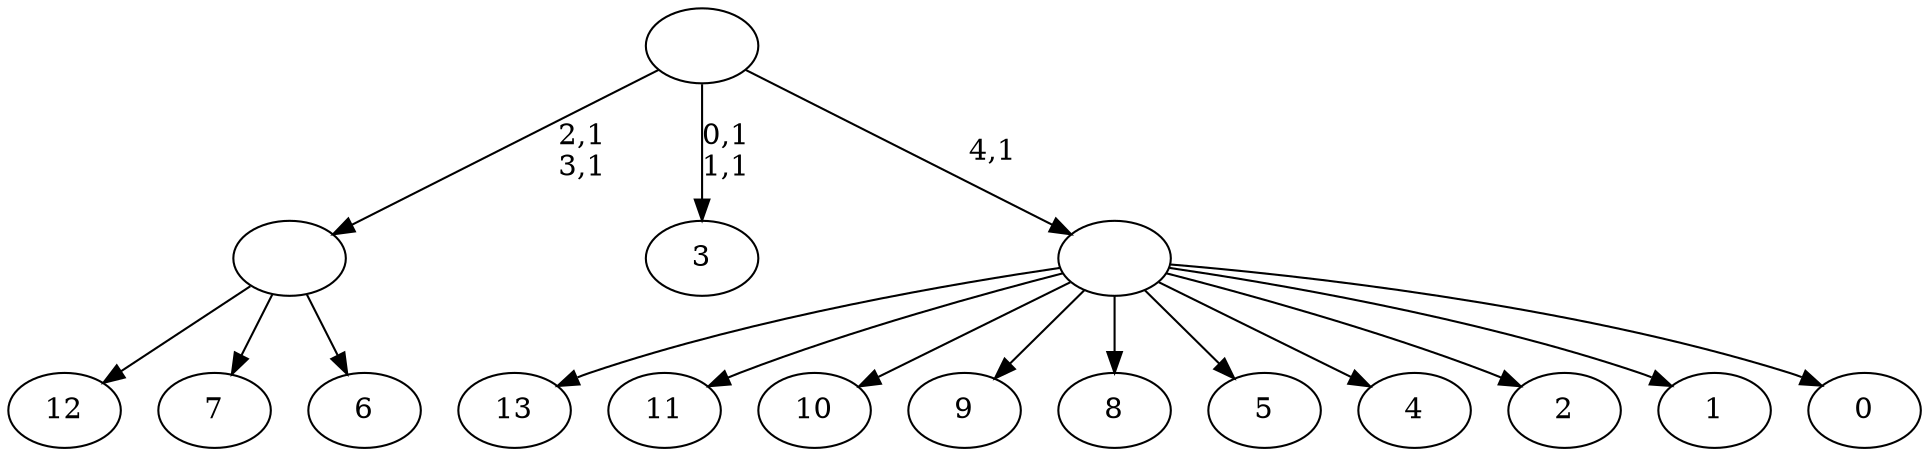 digraph T {
	19 [label="13"]
	18 [label="12"]
	17 [label="11"]
	16 [label="10"]
	15 [label="9"]
	14 [label="8"]
	13 [label="7"]
	12 [label="6"]
	11 [label=""]
	9 [label="5"]
	8 [label="4"]
	7 [label="3"]
	4 [label="2"]
	3 [label="1"]
	2 [label="0"]
	1 [label=""]
	0 [label=""]
	11 -> 18 [label=""]
	11 -> 13 [label=""]
	11 -> 12 [label=""]
	1 -> 19 [label=""]
	1 -> 17 [label=""]
	1 -> 16 [label=""]
	1 -> 15 [label=""]
	1 -> 14 [label=""]
	1 -> 9 [label=""]
	1 -> 8 [label=""]
	1 -> 4 [label=""]
	1 -> 3 [label=""]
	1 -> 2 [label=""]
	0 -> 7 [label="0,1\n1,1"]
	0 -> 11 [label="2,1\n3,1"]
	0 -> 1 [label="4,1"]
}
